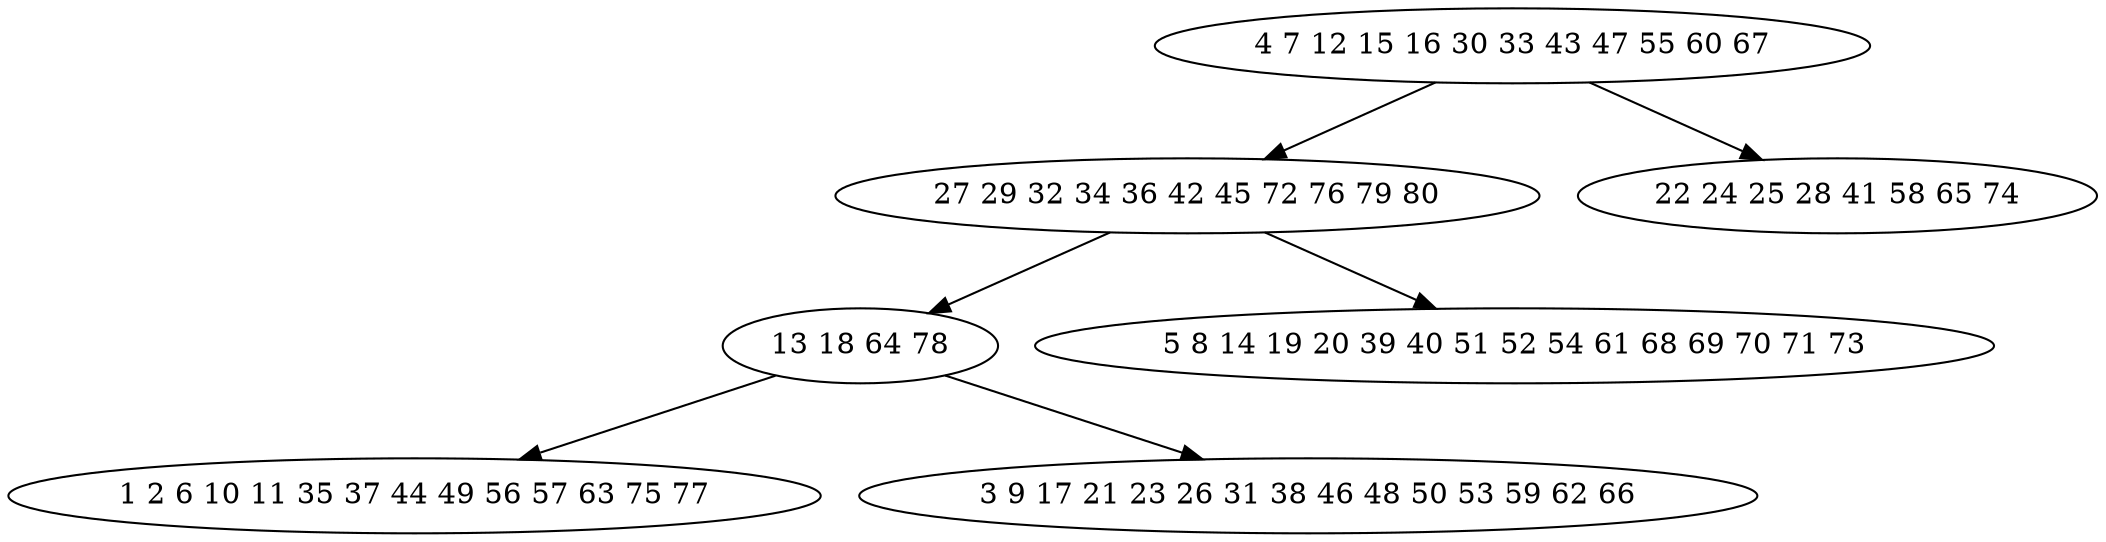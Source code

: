 digraph true_tree {
	"0" -> "1"
	"1" -> "2"
	"0" -> "3"
	"1" -> "4"
	"2" -> "5"
	"2" -> "6"
	"0" [label="4 7 12 15 16 30 33 43 47 55 60 67"];
	"1" [label="27 29 32 34 36 42 45 72 76 79 80"];
	"2" [label="13 18 64 78"];
	"3" [label="22 24 25 28 41 58 65 74"];
	"4" [label="5 8 14 19 20 39 40 51 52 54 61 68 69 70 71 73"];
	"5" [label="1 2 6 10 11 35 37 44 49 56 57 63 75 77"];
	"6" [label="3 9 17 21 23 26 31 38 46 48 50 53 59 62 66"];
}
